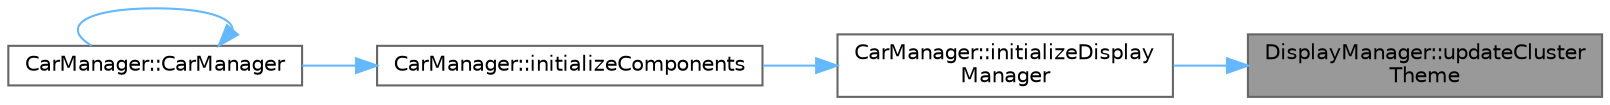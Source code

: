 digraph "DisplayManager::updateClusterTheme"
{
 // LATEX_PDF_SIZE
  bgcolor="transparent";
  edge [fontname=Helvetica,fontsize=10,labelfontname=Helvetica,labelfontsize=10];
  node [fontname=Helvetica,fontsize=10,shape=box,height=0.2,width=0.4];
  rankdir="RL";
  Node1 [id="Node000001",label="DisplayManager::updateCluster\lTheme",height=0.2,width=0.4,color="gray40", fillcolor="grey60", style="filled", fontcolor="black",tooltip="Updates the cluster theme on the display."];
  Node1 -> Node2 [id="edge1_Node000001_Node000002",dir="back",color="steelblue1",style="solid",tooltip=" "];
  Node2 [id="Node000002",label="CarManager::initializeDisplay\lManager",height=0.2,width=0.4,color="grey40", fillcolor="white", style="filled",URL="$classCarManager.html#a3f09da6a2d42c870e12e4afce7f597c7",tooltip="Initialize the DisplayManager."];
  Node2 -> Node3 [id="edge2_Node000002_Node000003",dir="back",color="steelblue1",style="solid",tooltip=" "];
  Node3 [id="Node000003",label="CarManager::initializeComponents",height=0.2,width=0.4,color="grey40", fillcolor="white", style="filled",URL="$classCarManager.html#a903e5c4e427a717c2f7f33eb6077475f",tooltip="Initialize the components of the CarManager."];
  Node3 -> Node4 [id="edge3_Node000003_Node000004",dir="back",color="steelblue1",style="solid",tooltip=" "];
  Node4 [id="Node000004",label="CarManager::CarManager",height=0.2,width=0.4,color="grey40", fillcolor="white", style="filled",URL="$classCarManager.html#a66ad3776f275138f4af1c9c0dabaef67",tooltip="Construct a new CarManager object."];
  Node4 -> Node4 [id="edge4_Node000004_Node000004",dir="back",color="steelblue1",style="solid",tooltip=" "];
}
